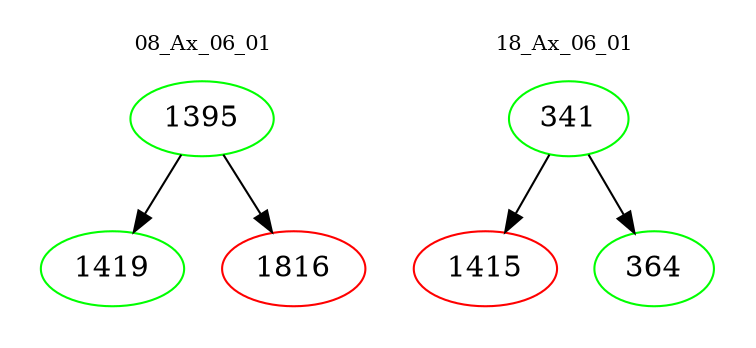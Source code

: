 digraph{
subgraph cluster_0 {
color = white
label = "08_Ax_06_01";
fontsize=10;
T0_1395 [label="1395", color="green"]
T0_1395 -> T0_1419 [color="black"]
T0_1419 [label="1419", color="green"]
T0_1395 -> T0_1816 [color="black"]
T0_1816 [label="1816", color="red"]
}
subgraph cluster_1 {
color = white
label = "18_Ax_06_01";
fontsize=10;
T1_341 [label="341", color="green"]
T1_341 -> T1_1415 [color="black"]
T1_1415 [label="1415", color="red"]
T1_341 -> T1_364 [color="black"]
T1_364 [label="364", color="green"]
}
}
